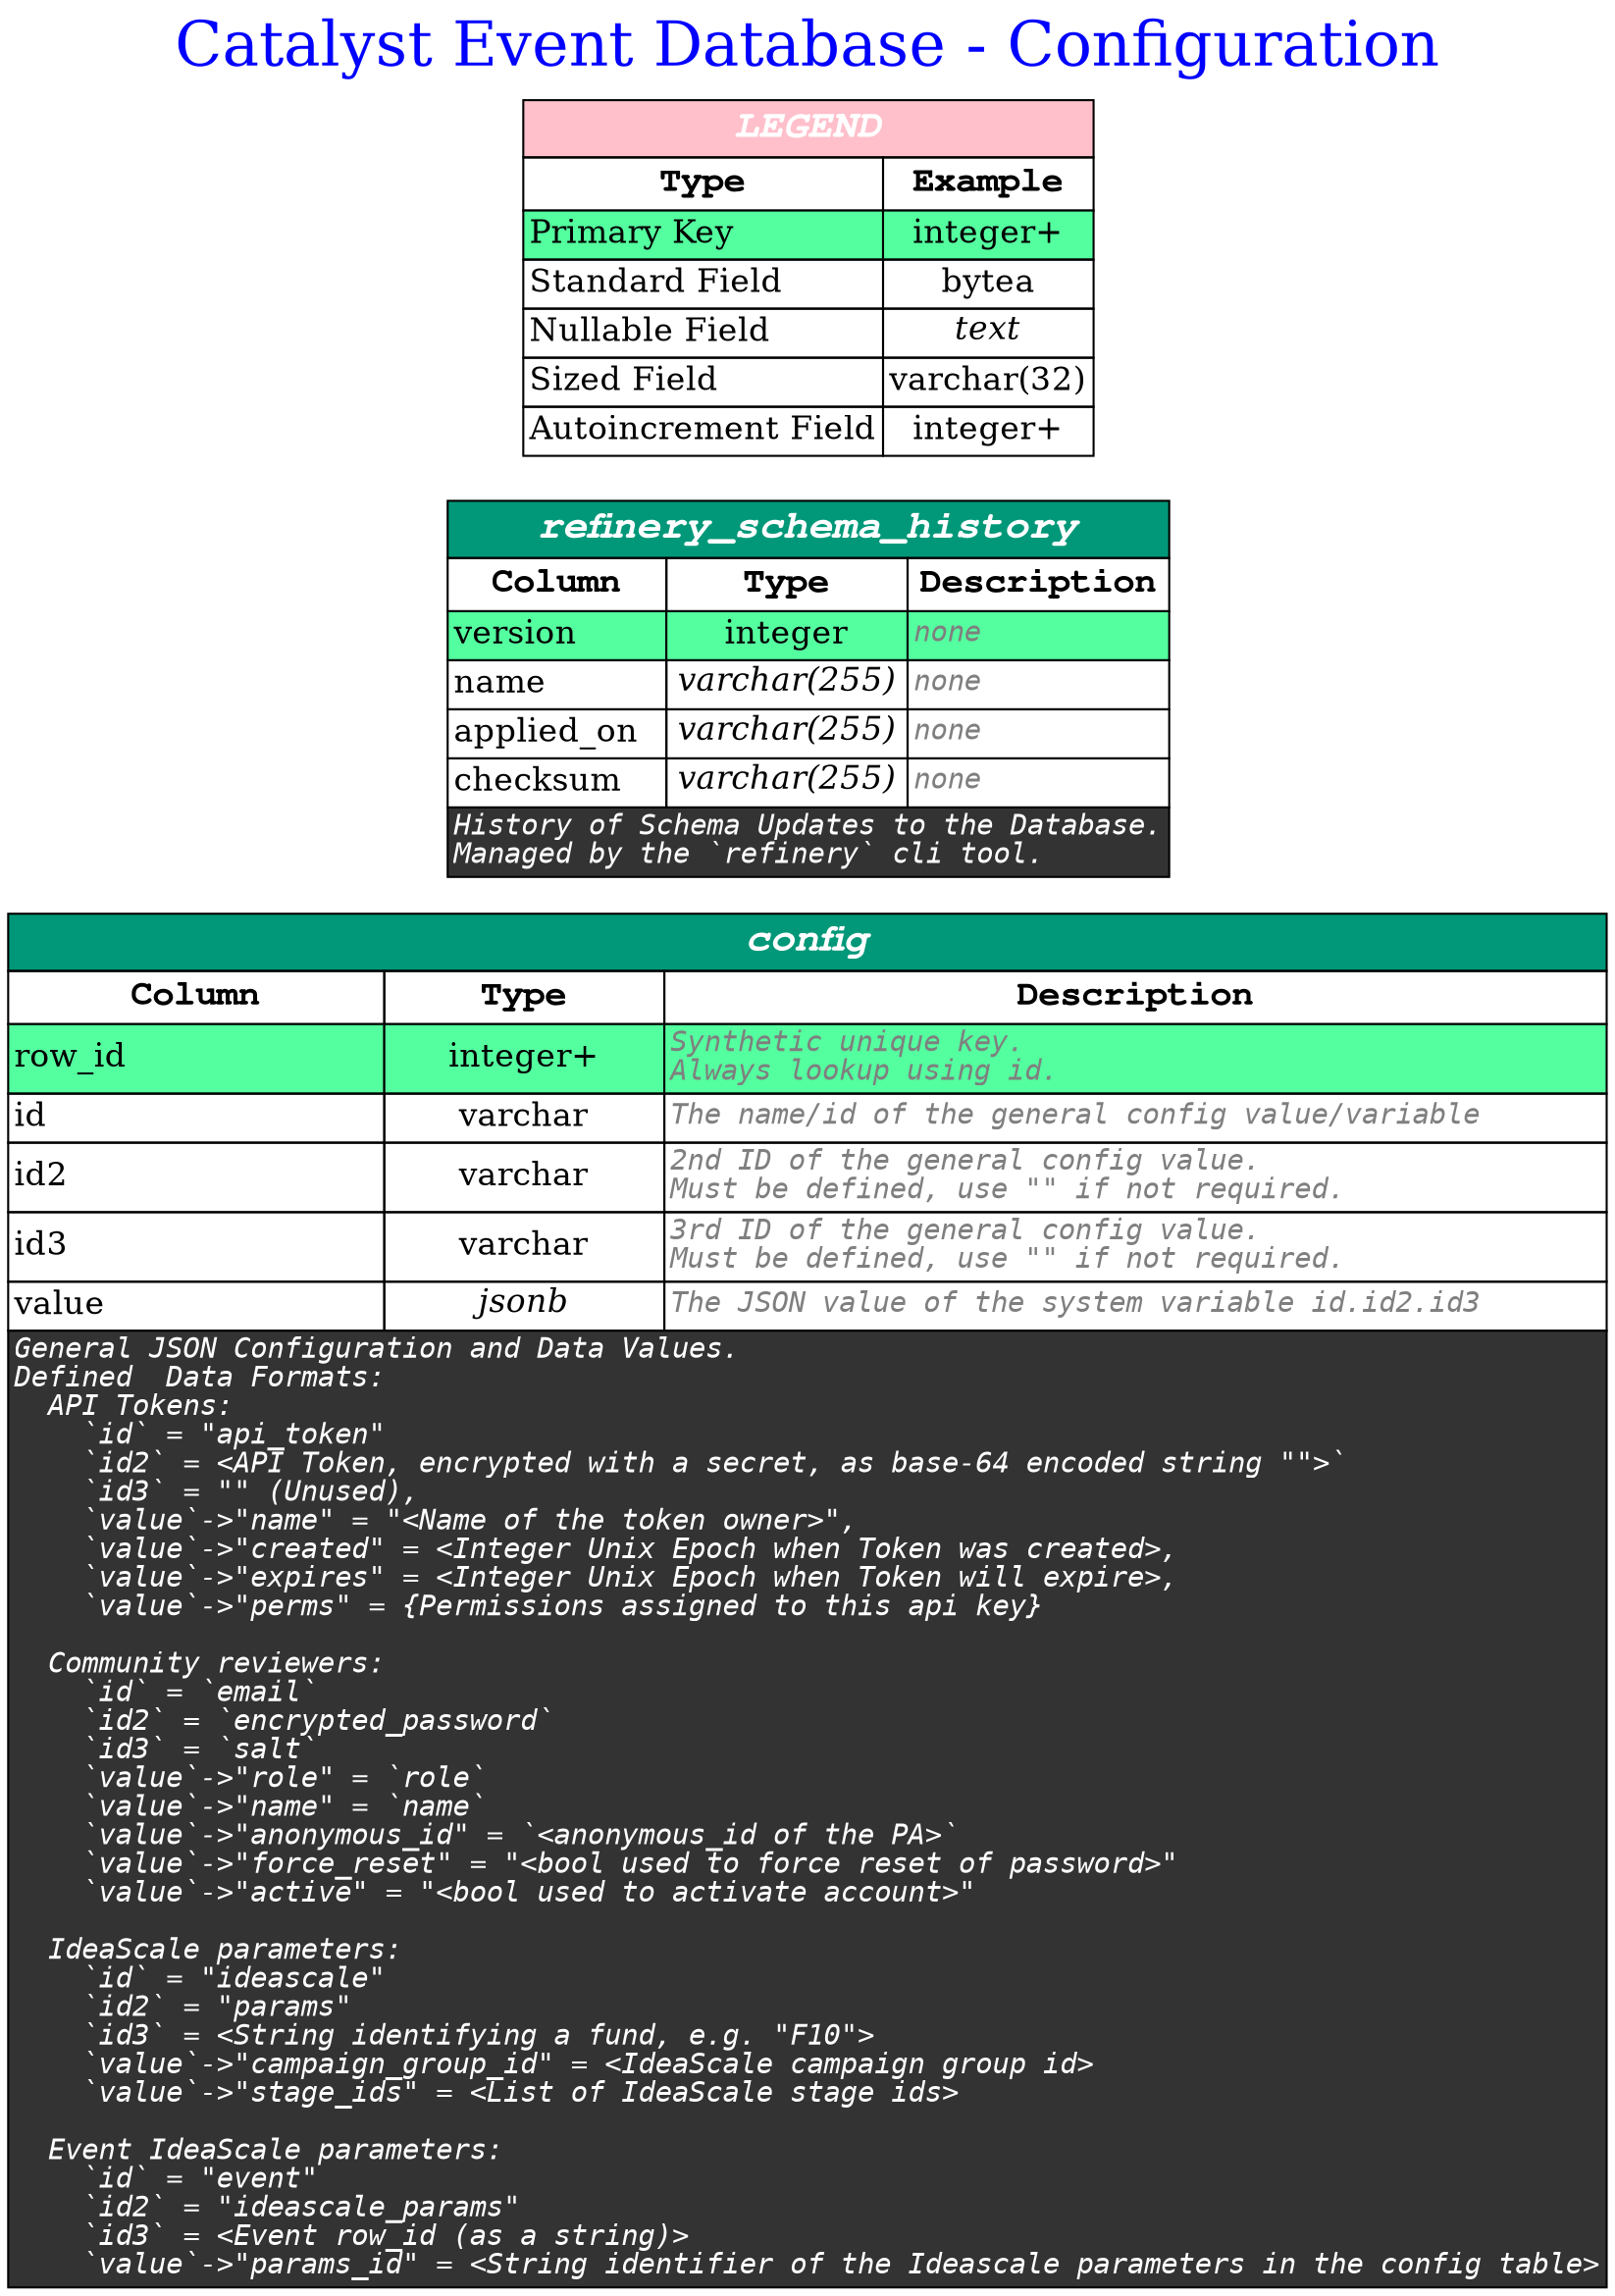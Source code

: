 digraph erd {

    
    label = "Catalyst Event Database - Configuration"
    labelloc = t
    fontsize = 30
    fontcolor = blue
    

    graph [
        rankdir = "LR"
    ];

    node [
        fontsize = "16"
        shape = "plaintext"
    ];

    edge [
    ];

    
        

    "config" [shape=plain label=<
        <table border='0' cellborder='1' cellspacing='0' >
            <tr>
                <td colspan='3' bgcolor='#009879' port='__title'><font color='white' face='Courier bold italic' point-size='20'><b>config</b></font></td>
            </tr>
            <tr>
                <td><font color='black' face='Courier bold' point-size='18' ><b>Column</b></font></td>
                <td><font color='black' face='Courier bold' point-size='18' ><b>Type</b></font></td>
                <td><font color='black' face='Courier bold' point-size='18' ><b>Description</b></font></td>
            </tr>

            
            <tr>
                <td port="row_id" bgcolor="seagreen1" align='text'><font>row_id</font><br align='left'/></td>
                <td  bgcolor="seagreen1" ><font>integer+</font></td>
                <td port="row_id_out" bgcolor="seagreen1" align='text'><font color='grey50' face='Monospace' point-size='14' ><i>Synthetic unique key.<br align='left'/>Always lookup using id.</i><br align="left"/></font></td>
            </tr>
            
            <tr>
                <td port="id"  align='text'><font>id</font><br align='left'/></td>
                <td   ><font>varchar</font></td>
                <td port="id_out"  align='text'><font color='grey50' face='Monospace' point-size='14' ><i>The name&#x2f;id of the general config value&#x2f;variable</i><br align="left"/></font></td>
            </tr>
            
            <tr>
                <td port="id2"  align='text'><font>id2</font><br align='left'/></td>
                <td   ><font>varchar</font></td>
                <td port="id2_out"  align='text'><font color='grey50' face='Monospace' point-size='14' ><i>2nd ID of the general config value.<br align='left'/>Must be defined, use &quot;&quot; if not required.</i><br align="left"/></font></td>
            </tr>
            
            <tr>
                <td port="id3"  align='text'><font>id3</font><br align='left'/></td>
                <td   ><font>varchar</font></td>
                <td port="id3_out"  align='text'><font color='grey50' face='Monospace' point-size='14' ><i>3rd ID of the general config value.<br align='left'/>Must be defined, use &quot;&quot; if not required.</i><br align="left"/></font></td>
            </tr>
            
            <tr>
                <td port="value"  align='text'><font>value</font><br align='left'/></td>
                <td   ><font><i>jsonb</i></font></td>
                <td port="value_out"  align='text'><font color='grey50' face='Monospace' point-size='14' ><i>The JSON value of the system variable id.id2.id3</i><br align="left"/></font></td>
            </tr>
            

            
            <tr>
                <td colspan='3' bgcolor="grey20" align='text'><font color='white' face='Monospace' point-size='14'><i>General JSON Configuration and Data Values.<br align='left'/>Defined  Data Formats:<br align='left'/>  API Tokens:<br align='left'/>    `id` = &quot;api_token&quot;<br align='left'/>    `id2` = &lt;API Token, encrypted with a secret, as base-64 encoded string &quot;&quot;&gt;`<br align='left'/>    `id3` = &quot;&quot; (Unused),<br align='left'/>    `value`-&gt;&quot;name&quot; = &quot;&lt;Name of the token owner&gt;&quot;,<br align='left'/>    `value`-&gt;&quot;created&quot; = &lt;Integer Unix Epoch when Token was created&gt;,<br align='left'/>    `value`-&gt;&quot;expires&quot; = &lt;Integer Unix Epoch when Token will expire&gt;,<br align='left'/>    `value`-&gt;&quot;perms&quot; = {Permissions assigned to this api key}<br align='left'/><br align='left'/>  Community reviewers:<br align='left'/>    `id` = `email`<br align='left'/>    `id2` = `encrypted_password`<br align='left'/>    `id3` = `salt`<br align='left'/>    `value`-&gt;&quot;role&quot; = `role`<br align='left'/>    `value`-&gt;&quot;name&quot; = `name`<br align='left'/>    `value`-&gt;&quot;anonymous_id&quot; = `&lt;anonymous_id of the PA&gt;`<br align='left'/>    `value`-&gt;&quot;force_reset&quot; = &quot;&lt;bool used to force reset of password&gt;&quot;<br align='left'/>    `value`-&gt;&quot;active&quot; = &quot;&lt;bool used to activate account&gt;&quot;<br align='left'/><br align='left'/>  IdeaScale parameters:<br align='left'/>    `id` = &quot;ideascale&quot;<br align='left'/>    `id2` = &quot;params&quot;<br align='left'/>    `id3` = &lt;String identifying a fund, e.g. &quot;F10&quot;&gt;<br align='left'/>    `value`-&gt;&quot;campaign_group_id&quot; = &lt;IdeaScale campaign group id&gt;<br align='left'/>    `value`-&gt;&quot;stage_ids&quot; = &lt;List of IdeaScale stage ids&gt;<br align='left'/><br align='left'/>  Event IdeaScale parameters:<br align='left'/>    `id` = &quot;event&quot;<br align='left'/>    `id2` = &quot;ideascale_params&quot;<br align='left'/>    `id3` = &lt;Event row_id (as a string)&gt;<br align='left'/>    `value`-&gt;&quot;params_id&quot; = &lt;String identifier of the Ideascale parameters in the config table&gt;</i><br align="left"/></font></td>
            </tr>
            

        </table>
    >];

        
    
        

    "refinery_schema_history" [shape=plain label=<
        <table border='0' cellborder='1' cellspacing='0' >
            <tr>
                <td colspan='3' bgcolor='#009879' port='__title'><font color='white' face='Courier bold italic' point-size='20'><b>refinery_schema_history</b></font></td>
            </tr>
            <tr>
                <td><font color='black' face='Courier bold' point-size='18' ><b>Column</b></font></td>
                <td><font color='black' face='Courier bold' point-size='18' ><b>Type</b></font></td>
                <td><font color='black' face='Courier bold' point-size='18' ><b>Description</b></font></td>
            </tr>

            
            <tr>
                <td port="version" bgcolor="seagreen1" align='text'><font>version</font><br align='left'/></td>
                <td  bgcolor="seagreen1" ><font>integer</font></td>
                <td port="version_out" bgcolor="seagreen1" align='text'><font color='grey50' face='Monospace' point-size='14' ><i>none</i><br align="left"/></font></td>
            </tr>
            
            <tr>
                <td port="name"  align='text'><font>name</font><br align='left'/></td>
                <td   ><font><i>varchar(255)</i></font></td>
                <td port="name_out"  align='text'><font color='grey50' face='Monospace' point-size='14' ><i>none</i><br align="left"/></font></td>
            </tr>
            
            <tr>
                <td port="applied_on"  align='text'><font>applied_on</font><br align='left'/></td>
                <td   ><font><i>varchar(255)</i></font></td>
                <td port="applied_on_out"  align='text'><font color='grey50' face='Monospace' point-size='14' ><i>none</i><br align="left"/></font></td>
            </tr>
            
            <tr>
                <td port="checksum"  align='text'><font>checksum</font><br align='left'/></td>
                <td   ><font><i>varchar(255)</i></font></td>
                <td port="checksum_out"  align='text'><font color='grey50' face='Monospace' point-size='14' ><i>none</i><br align="left"/></font></td>
            </tr>
            

            
            <tr>
                <td colspan='3' bgcolor="grey20" align='text'><font color='white' face='Monospace' point-size='14'><i>History of Schema Updates to the Database.<br align='left'/>Managed by the `refinery` cli tool.</i><br align="left"/></font></td>
            </tr>
            

        </table>
    >];

        
    

    


    "LEGEND" [label=<
        <table border='0' cellborder='1' cellspacing='0'>
            <tr>
                <td colspan='2' bgcolor='Pink' port='__title'><font color='white' face='Courier bold italic' point-size='20'><b>LEGEND</b></font></td>
            </tr>
            <tr>
                <td><font color='black' face='Courier bold' point-size='18'><b>Type</b></font></td>
                <td><font color='black' face='Courier bold' point-size='18'><b>Example</b></font></td>
            </tr>

            <tr>
                <td align='text' bgcolor="seagreen1" ><font>Primary Key</font><br align='left'/></td>
                <td  bgcolor="seagreen1" ><font>integer+</font></td>
            </tr>


            <tr>
                <td align='text'><font>Standard Field</font><br align='left'/></td>
                <td><font>bytea</font></td>
            </tr>

            <tr>
                <td align='text'><font>Nullable Field</font><br align='left'/></td>
                <td><font><i>text</i></font></td>
            </tr>

            <tr>
                <td align='text'><font>Sized Field</font><br align='left'/></td>
                <td><font>varchar(32)</font></td>
            </tr>

            <tr>
                <td align='text'><font>Autoincrement Field</font><br align='left'/></td>
                <td><font>integer+</font></td>
            </tr>

        </table>
    >];

    


}
